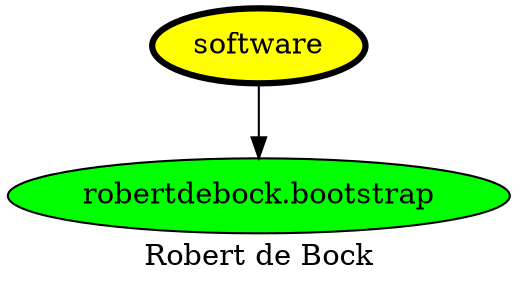 digraph PhiloDilemma {
  label = "Robert de Bock" ;
  overlap=false
  {
    "software" [fillcolor=yellow style=filled penwidth=3]
    "robertdebock.bootstrap" [fillcolor=green style=filled]
  }
  "software" -> "robertdebock.bootstrap"
}
